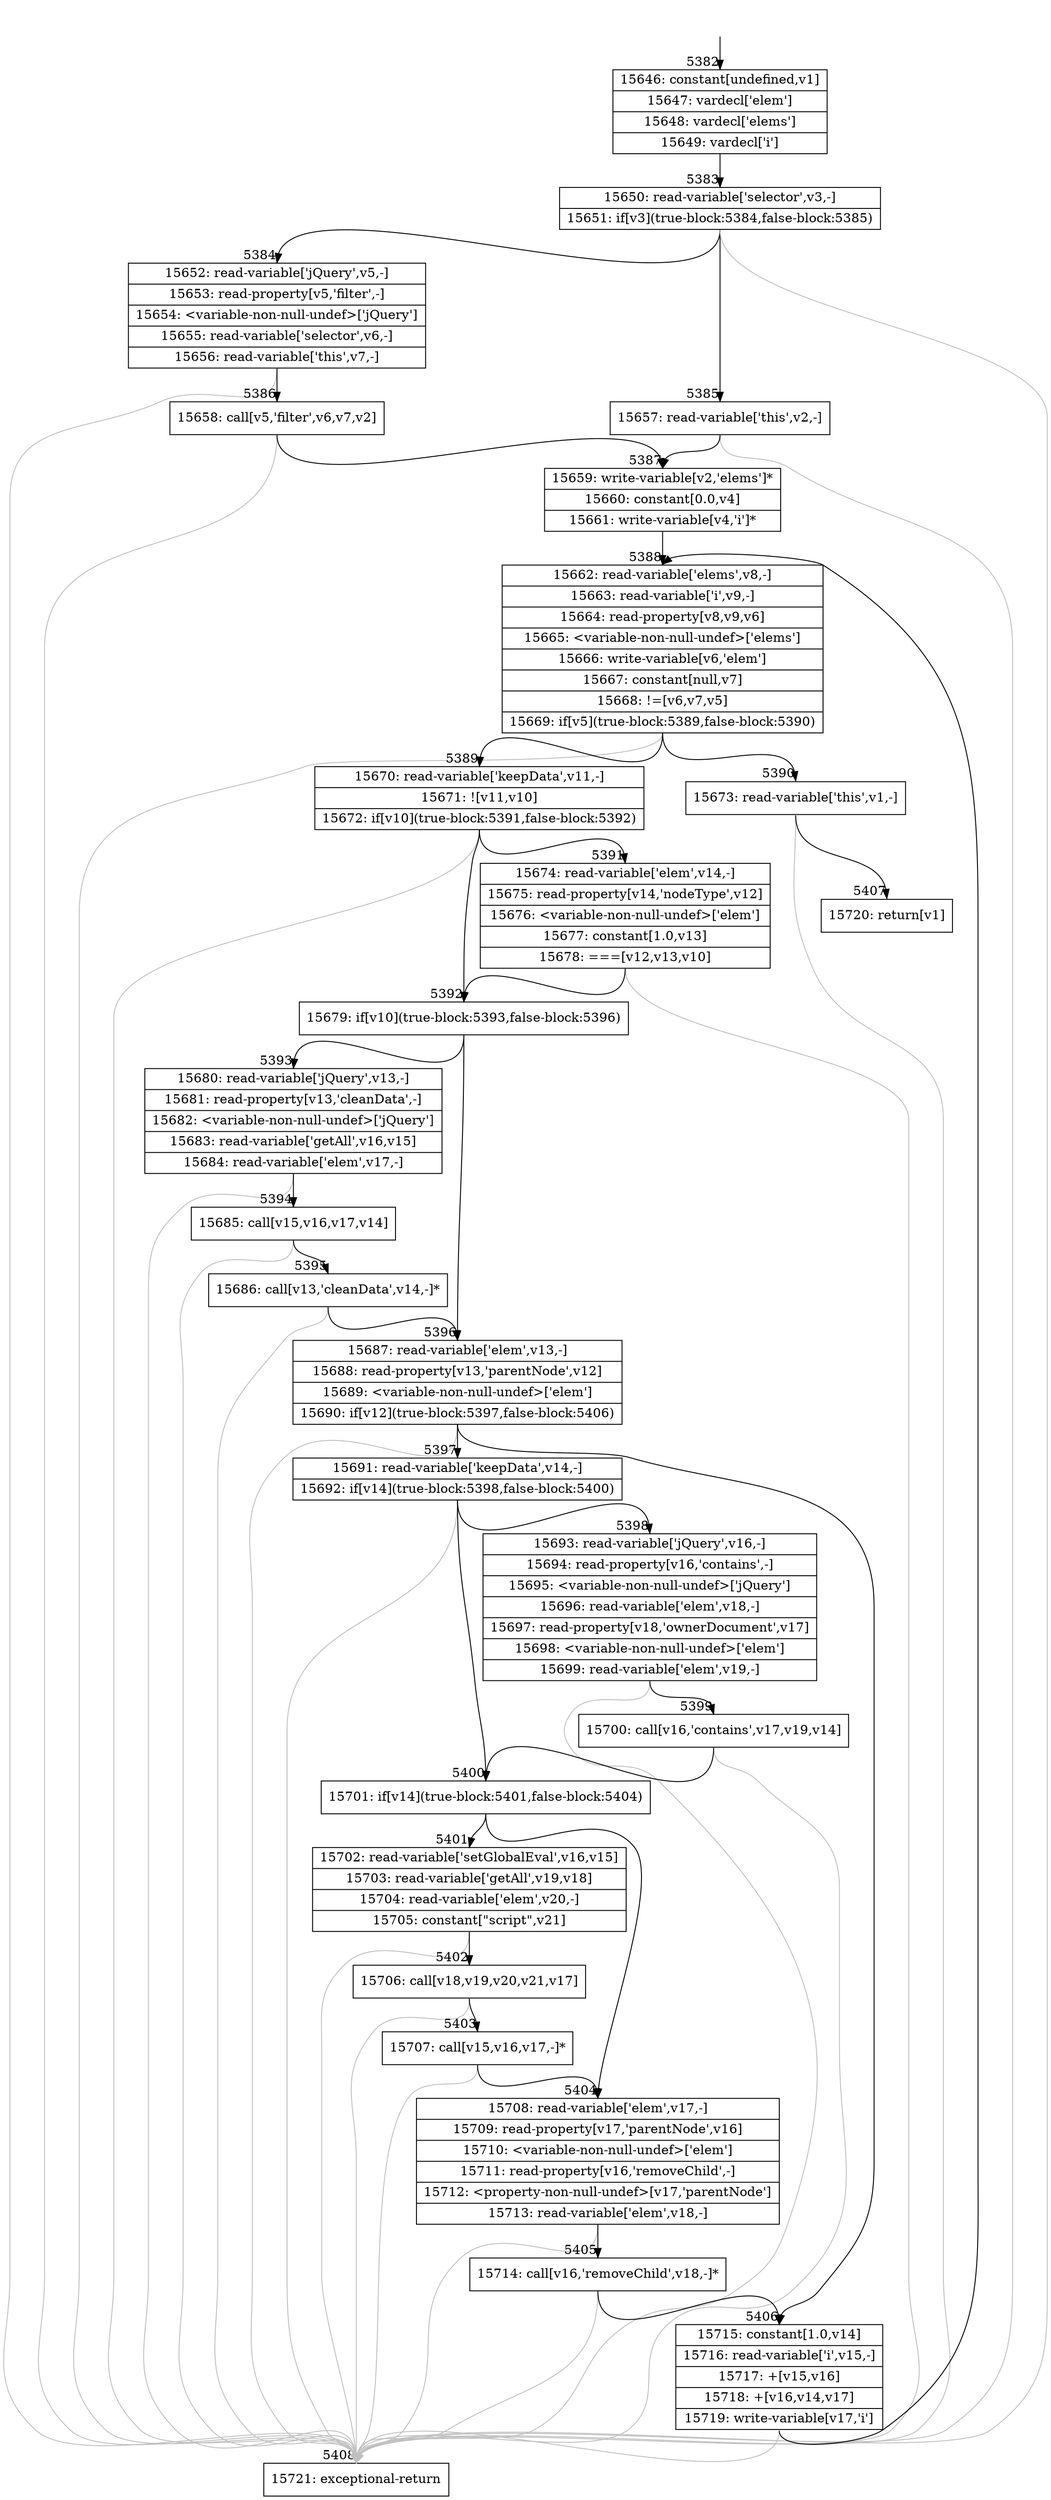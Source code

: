 digraph {
rankdir="TD"
BB_entry357[shape=none,label=""];
BB_entry357 -> BB5382 [tailport=s, headport=n, headlabel="    5382"]
BB5382 [shape=record label="{15646: constant[undefined,v1]|15647: vardecl['elem']|15648: vardecl['elems']|15649: vardecl['i']}" ] 
BB5382 -> BB5383 [tailport=s, headport=n, headlabel="      5383"]
BB5383 [shape=record label="{15650: read-variable['selector',v3,-]|15651: if[v3](true-block:5384,false-block:5385)}" ] 
BB5383 -> BB5384 [tailport=s, headport=n, headlabel="      5384"]
BB5383 -> BB5385 [tailport=s, headport=n, headlabel="      5385"]
BB5383 -> BB5408 [tailport=s, headport=n, color=gray, headlabel="      5408"]
BB5384 [shape=record label="{15652: read-variable['jQuery',v5,-]|15653: read-property[v5,'filter',-]|15654: \<variable-non-null-undef\>['jQuery']|15655: read-variable['selector',v6,-]|15656: read-variable['this',v7,-]}" ] 
BB5384 -> BB5386 [tailport=s, headport=n, headlabel="      5386"]
BB5384 -> BB5408 [tailport=s, headport=n, color=gray]
BB5385 [shape=record label="{15657: read-variable['this',v2,-]}" ] 
BB5385 -> BB5387 [tailport=s, headport=n, headlabel="      5387"]
BB5385 -> BB5408 [tailport=s, headport=n, color=gray]
BB5386 [shape=record label="{15658: call[v5,'filter',v6,v7,v2]}" ] 
BB5386 -> BB5387 [tailport=s, headport=n]
BB5386 -> BB5408 [tailport=s, headport=n, color=gray]
BB5387 [shape=record label="{15659: write-variable[v2,'elems']*|15660: constant[0.0,v4]|15661: write-variable[v4,'i']*}" ] 
BB5387 -> BB5388 [tailport=s, headport=n, headlabel="      5388"]
BB5388 [shape=record label="{15662: read-variable['elems',v8,-]|15663: read-variable['i',v9,-]|15664: read-property[v8,v9,v6]|15665: \<variable-non-null-undef\>['elems']|15666: write-variable[v6,'elem']|15667: constant[null,v7]|15668: !=[v6,v7,v5]|15669: if[v5](true-block:5389,false-block:5390)}" ] 
BB5388 -> BB5389 [tailport=s, headport=n, headlabel="      5389"]
BB5388 -> BB5390 [tailport=s, headport=n, headlabel="      5390"]
BB5388 -> BB5408 [tailport=s, headport=n, color=gray]
BB5389 [shape=record label="{15670: read-variable['keepData',v11,-]|15671: ![v11,v10]|15672: if[v10](true-block:5391,false-block:5392)}" ] 
BB5389 -> BB5392 [tailport=s, headport=n, headlabel="      5392"]
BB5389 -> BB5391 [tailport=s, headport=n, headlabel="      5391"]
BB5389 -> BB5408 [tailport=s, headport=n, color=gray]
BB5390 [shape=record label="{15673: read-variable['this',v1,-]}" ] 
BB5390 -> BB5407 [tailport=s, headport=n, headlabel="      5407"]
BB5390 -> BB5408 [tailport=s, headport=n, color=gray]
BB5391 [shape=record label="{15674: read-variable['elem',v14,-]|15675: read-property[v14,'nodeType',v12]|15676: \<variable-non-null-undef\>['elem']|15677: constant[1.0,v13]|15678: ===[v12,v13,v10]}" ] 
BB5391 -> BB5392 [tailport=s, headport=n]
BB5391 -> BB5408 [tailport=s, headport=n, color=gray]
BB5392 [shape=record label="{15679: if[v10](true-block:5393,false-block:5396)}" ] 
BB5392 -> BB5393 [tailport=s, headport=n, headlabel="      5393"]
BB5392 -> BB5396 [tailport=s, headport=n, headlabel="      5396"]
BB5393 [shape=record label="{15680: read-variable['jQuery',v13,-]|15681: read-property[v13,'cleanData',-]|15682: \<variable-non-null-undef\>['jQuery']|15683: read-variable['getAll',v16,v15]|15684: read-variable['elem',v17,-]}" ] 
BB5393 -> BB5394 [tailport=s, headport=n, headlabel="      5394"]
BB5393 -> BB5408 [tailport=s, headport=n, color=gray]
BB5394 [shape=record label="{15685: call[v15,v16,v17,v14]}" ] 
BB5394 -> BB5395 [tailport=s, headport=n, headlabel="      5395"]
BB5394 -> BB5408 [tailport=s, headport=n, color=gray]
BB5395 [shape=record label="{15686: call[v13,'cleanData',v14,-]*}" ] 
BB5395 -> BB5396 [tailport=s, headport=n]
BB5395 -> BB5408 [tailport=s, headport=n, color=gray]
BB5396 [shape=record label="{15687: read-variable['elem',v13,-]|15688: read-property[v13,'parentNode',v12]|15689: \<variable-non-null-undef\>['elem']|15690: if[v12](true-block:5397,false-block:5406)}" ] 
BB5396 -> BB5397 [tailport=s, headport=n, headlabel="      5397"]
BB5396 -> BB5406 [tailport=s, headport=n, headlabel="      5406"]
BB5396 -> BB5408 [tailport=s, headport=n, color=gray]
BB5397 [shape=record label="{15691: read-variable['keepData',v14,-]|15692: if[v14](true-block:5398,false-block:5400)}" ] 
BB5397 -> BB5400 [tailport=s, headport=n, headlabel="      5400"]
BB5397 -> BB5398 [tailport=s, headport=n, headlabel="      5398"]
BB5397 -> BB5408 [tailport=s, headport=n, color=gray]
BB5398 [shape=record label="{15693: read-variable['jQuery',v16,-]|15694: read-property[v16,'contains',-]|15695: \<variable-non-null-undef\>['jQuery']|15696: read-variable['elem',v18,-]|15697: read-property[v18,'ownerDocument',v17]|15698: \<variable-non-null-undef\>['elem']|15699: read-variable['elem',v19,-]}" ] 
BB5398 -> BB5399 [tailport=s, headport=n, headlabel="      5399"]
BB5398 -> BB5408 [tailport=s, headport=n, color=gray]
BB5399 [shape=record label="{15700: call[v16,'contains',v17,v19,v14]}" ] 
BB5399 -> BB5400 [tailport=s, headport=n]
BB5399 -> BB5408 [tailport=s, headport=n, color=gray]
BB5400 [shape=record label="{15701: if[v14](true-block:5401,false-block:5404)}" ] 
BB5400 -> BB5401 [tailport=s, headport=n, headlabel="      5401"]
BB5400 -> BB5404 [tailport=s, headport=n, headlabel="      5404"]
BB5401 [shape=record label="{15702: read-variable['setGlobalEval',v16,v15]|15703: read-variable['getAll',v19,v18]|15704: read-variable['elem',v20,-]|15705: constant[\"script\",v21]}" ] 
BB5401 -> BB5402 [tailport=s, headport=n, headlabel="      5402"]
BB5401 -> BB5408 [tailport=s, headport=n, color=gray]
BB5402 [shape=record label="{15706: call[v18,v19,v20,v21,v17]}" ] 
BB5402 -> BB5403 [tailport=s, headport=n, headlabel="      5403"]
BB5402 -> BB5408 [tailport=s, headport=n, color=gray]
BB5403 [shape=record label="{15707: call[v15,v16,v17,-]*}" ] 
BB5403 -> BB5404 [tailport=s, headport=n]
BB5403 -> BB5408 [tailport=s, headport=n, color=gray]
BB5404 [shape=record label="{15708: read-variable['elem',v17,-]|15709: read-property[v17,'parentNode',v16]|15710: \<variable-non-null-undef\>['elem']|15711: read-property[v16,'removeChild',-]|15712: \<property-non-null-undef\>[v17,'parentNode']|15713: read-variable['elem',v18,-]}" ] 
BB5404 -> BB5405 [tailport=s, headport=n, headlabel="      5405"]
BB5404 -> BB5408 [tailport=s, headport=n, color=gray]
BB5405 [shape=record label="{15714: call[v16,'removeChild',v18,-]*}" ] 
BB5405 -> BB5406 [tailport=s, headport=n]
BB5405 -> BB5408 [tailport=s, headport=n, color=gray]
BB5406 [shape=record label="{15715: constant[1.0,v14]|15716: read-variable['i',v15,-]|15717: +[v15,v16]|15718: +[v16,v14,v17]|15719: write-variable[v17,'i']}" ] 
BB5406 -> BB5388 [tailport=s, headport=n]
BB5406 -> BB5408 [tailport=s, headport=n, color=gray]
BB5407 [shape=record label="{15720: return[v1]}" ] 
BB5408 [shape=record label="{15721: exceptional-return}" ] 
}
